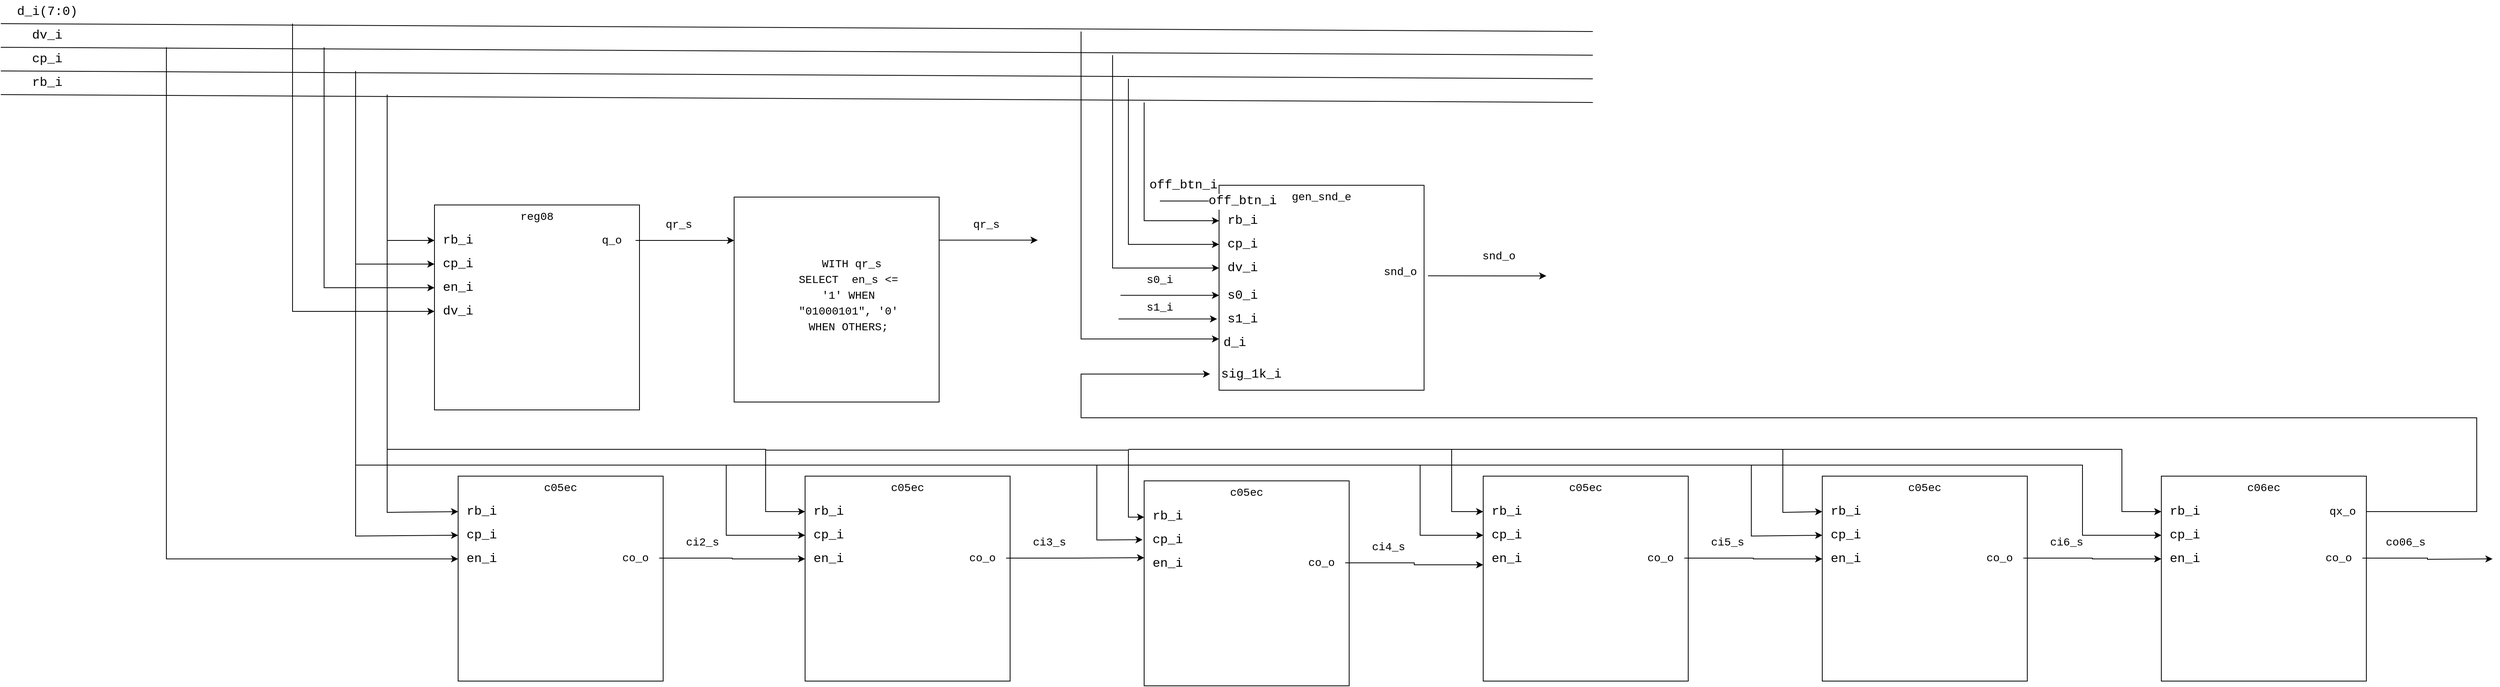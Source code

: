 <mxfile version="16.5.2" type="device"><diagram id="696BZ1ZZKrR65bRWNs2A" name="Page-1"><mxGraphModel dx="1635" dy="1977" grid="1" gridSize="10" guides="1" tooltips="1" connect="1" arrows="1" fold="1" page="1" pageScale="1" pageWidth="850" pageHeight="1100" math="0" shadow="0"><root><mxCell id="0"/><mxCell id="1" parent="0"/><mxCell id="dUuKaREXZgWjrEp8NUuk-2" value="" style="whiteSpace=wrap;html=1;aspect=fixed;" parent="1" vertex="1"><mxGeometry x="980" y="10" width="260" height="260" as="geometry"/></mxCell><mxCell id="dUuKaREXZgWjrEp8NUuk-3" value="&lt;div style=&quot;line-height: 19px&quot;&gt;&lt;div style=&quot;line-height: 19px&quot;&gt;&lt;font face=&quot;consolas, courier new, monospace&quot;&gt;&lt;span style=&quot;font-size: 14px&quot;&gt;reg08&lt;/span&gt;&lt;/font&gt;&lt;br&gt;&lt;/div&gt;&lt;/div&gt;" style="text;html=1;strokeColor=none;fillColor=none;align=center;verticalAlign=middle;whiteSpace=wrap;rounded=0;fontColor=#000000;labelBackgroundColor=#FFFFFF;" parent="1" vertex="1"><mxGeometry x="1095" y="20" width="30" height="10" as="geometry"/></mxCell><mxCell id="dUuKaREXZgWjrEp8NUuk-4" value="&lt;div style=&quot;font-family: &amp;#34;consolas&amp;#34; , &amp;#34;courier new&amp;#34; , monospace ; line-height: 19px&quot;&gt;&lt;font style=&quot;font-size: 16px&quot;&gt;rb_i&lt;/font&gt;&lt;/div&gt;" style="text;html=1;strokeColor=none;fillColor=none;align=center;verticalAlign=middle;whiteSpace=wrap;rounded=0;labelBackgroundColor=#FFFFFF;fontColor=#000000;" parent="1" vertex="1"><mxGeometry x="980" y="40" width="60" height="30" as="geometry"/></mxCell><mxCell id="dUuKaREXZgWjrEp8NUuk-5" value="&lt;div style=&quot;font-family: &amp;#34;consolas&amp;#34; , &amp;#34;courier new&amp;#34; , monospace ; line-height: 19px&quot;&gt;&lt;div style=&quot;font-family: &amp;#34;consolas&amp;#34; , &amp;#34;courier new&amp;#34; , monospace ; line-height: 19px&quot;&gt;&lt;font style=&quot;font-size: 16px&quot;&gt;cp_i&lt;/font&gt;&lt;/div&gt;&lt;/div&gt;" style="text;html=1;strokeColor=none;fillColor=none;align=center;verticalAlign=middle;whiteSpace=wrap;rounded=0;labelBackgroundColor=#FFFFFF;fontColor=#000000;" parent="1" vertex="1"><mxGeometry x="980" y="70" width="60" height="30" as="geometry"/></mxCell><mxCell id="dUuKaREXZgWjrEp8NUuk-25" style="edgeStyle=orthogonalEdgeStyle;rounded=0;orthogonalLoop=1;jettySize=auto;html=1;" parent="1" source="dUuKaREXZgWjrEp8NUuk-6" edge="1"><mxGeometry relative="1" as="geometry"><mxPoint x="1360" y="55" as="targetPoint"/></mxGeometry></mxCell><mxCell id="dUuKaREXZgWjrEp8NUuk-6" value="&lt;div style=&quot;font-family: &amp;#34;consolas&amp;#34; , &amp;#34;courier new&amp;#34; , monospace ; line-height: 19px&quot;&gt;&lt;div style=&quot;font-family: &amp;#34;consolas&amp;#34; , &amp;#34;courier new&amp;#34; , monospace ; font-size: 14px ; line-height: 19px&quot;&gt;&lt;span style=&quot;background-color: rgb(255 , 255 , 255)&quot;&gt;q_o&lt;/span&gt;&lt;/div&gt;&lt;/div&gt;" style="text;html=1;strokeColor=none;fillColor=none;align=center;verticalAlign=middle;whiteSpace=wrap;rounded=0;labelBackgroundColor=#FFFFFF;fontColor=#000000;" parent="1" vertex="1"><mxGeometry x="1175" y="40" width="60" height="30" as="geometry"/></mxCell><mxCell id="dUuKaREXZgWjrEp8NUuk-8" value="&lt;div style=&quot;font-family: &amp;#34;consolas&amp;#34; , &amp;#34;courier new&amp;#34; , monospace ; line-height: 19px&quot;&gt;&lt;div style=&quot;font-family: &amp;#34;consolas&amp;#34; , &amp;#34;courier new&amp;#34; , monospace ; line-height: 19px&quot;&gt;&lt;font style=&quot;font-size: 16px&quot;&gt;en_i&lt;/font&gt;&lt;/div&gt;&lt;/div&gt;" style="text;html=1;strokeColor=none;fillColor=none;align=center;verticalAlign=middle;whiteSpace=wrap;rounded=0;labelBackgroundColor=#FFFFFF;fontColor=#000000;" parent="1" vertex="1"><mxGeometry x="980" y="100" width="60" height="30" as="geometry"/></mxCell><mxCell id="dUuKaREXZgWjrEp8NUuk-9" value="&lt;div style=&quot;font-family: &amp;#34;consolas&amp;#34; , &amp;#34;courier new&amp;#34; , monospace ; line-height: 19px&quot;&gt;&lt;div style=&quot;font-family: &amp;#34;consolas&amp;#34; , &amp;#34;courier new&amp;#34; , monospace ; line-height: 19px&quot;&gt;&lt;font style=&quot;font-size: 16px&quot;&gt;dv_i&lt;/font&gt;&lt;/div&gt;&lt;/div&gt;" style="text;html=1;strokeColor=none;fillColor=none;align=center;verticalAlign=middle;whiteSpace=wrap;rounded=0;labelBackgroundColor=#FFFFFF;fontColor=#000000;" parent="1" vertex="1"><mxGeometry x="980" y="130" width="60" height="30" as="geometry"/></mxCell><mxCell id="dUuKaREXZgWjrEp8NUuk-11" value="" style="endArrow=none;html=1;rounded=0;fontSize=16;fontColor=#000000;" parent="1" edge="1"><mxGeometry width="50" height="50" relative="1" as="geometry"><mxPoint x="430" y="-160" as="sourcePoint"/><mxPoint x="2449" y="-150" as="targetPoint"/></mxGeometry></mxCell><mxCell id="dUuKaREXZgWjrEp8NUuk-12" value="&lt;div style=&quot;font-family: &amp;#34;consolas&amp;#34; , &amp;#34;courier new&amp;#34; , monospace ; line-height: 19px&quot;&gt;&lt;div style=&quot;font-family: &amp;#34;consolas&amp;#34; , &amp;#34;courier new&amp;#34; , monospace ; line-height: 19px&quot;&gt;&lt;font style=&quot;font-size: 16px&quot;&gt;cp_i&lt;/font&gt;&lt;/div&gt;&lt;/div&gt;" style="text;html=1;strokeColor=none;fillColor=none;align=center;verticalAlign=middle;whiteSpace=wrap;rounded=0;labelBackgroundColor=#FFFFFF;fontColor=#000000;" parent="1" vertex="1"><mxGeometry x="459" y="-190" width="60" height="30" as="geometry"/></mxCell><mxCell id="dUuKaREXZgWjrEp8NUuk-13" value="" style="endArrow=none;html=1;rounded=0;fontSize=16;fontColor=#000000;" parent="1" edge="1"><mxGeometry width="50" height="50" relative="1" as="geometry"><mxPoint x="430" y="-130" as="sourcePoint"/><mxPoint x="2449" y="-120" as="targetPoint"/></mxGeometry></mxCell><mxCell id="dUuKaREXZgWjrEp8NUuk-14" value="&lt;div style=&quot;font-family: &amp;#34;consolas&amp;#34; , &amp;#34;courier new&amp;#34; , monospace ; line-height: 19px&quot;&gt;&lt;div style=&quot;font-family: &amp;#34;consolas&amp;#34; , &amp;#34;courier new&amp;#34; , monospace ; line-height: 19px&quot;&gt;&lt;font style=&quot;font-size: 16px&quot;&gt;rb_i&lt;/font&gt;&lt;/div&gt;&lt;/div&gt;" style="text;html=1;strokeColor=none;fillColor=none;align=center;verticalAlign=middle;whiteSpace=wrap;rounded=0;labelBackgroundColor=#FFFFFF;fontColor=#000000;" parent="1" vertex="1"><mxGeometry x="459" y="-160" width="60" height="30" as="geometry"/></mxCell><mxCell id="dUuKaREXZgWjrEp8NUuk-15" value="" style="endArrow=classic;html=1;rounded=0;entryX=0;entryY=0.5;entryDx=0;entryDy=0;" parent="1" target="dUuKaREXZgWjrEp8NUuk-4" edge="1"><mxGeometry width="50" height="50" relative="1" as="geometry"><mxPoint x="920" y="-130" as="sourcePoint"/><mxPoint x="1180" y="-20" as="targetPoint"/><Array as="points"><mxPoint x="920" y="55"/></Array></mxGeometry></mxCell><mxCell id="dUuKaREXZgWjrEp8NUuk-16" value="" style="endArrow=classic;html=1;rounded=0;entryX=0;entryY=0.5;entryDx=0;entryDy=0;" parent="1" target="dUuKaREXZgWjrEp8NUuk-5" edge="1"><mxGeometry width="50" height="50" relative="1" as="geometry"><mxPoint x="880" y="-160" as="sourcePoint"/><mxPoint x="980" y="95.0" as="targetPoint"/><Array as="points"><mxPoint x="880" y="85"/></Array></mxGeometry></mxCell><mxCell id="dUuKaREXZgWjrEp8NUuk-17" value="" style="endArrow=none;html=1;rounded=0;fontSize=16;fontColor=#000000;" parent="1" edge="1"><mxGeometry width="50" height="50" relative="1" as="geometry"><mxPoint x="430" y="-190" as="sourcePoint"/><mxPoint x="2449" y="-180" as="targetPoint"/></mxGeometry></mxCell><mxCell id="dUuKaREXZgWjrEp8NUuk-18" value="&lt;div style=&quot;font-family: &amp;#34;consolas&amp;#34; , &amp;#34;courier new&amp;#34; , monospace ; line-height: 19px&quot;&gt;&lt;div style=&quot;font-family: &amp;#34;consolas&amp;#34; , &amp;#34;courier new&amp;#34; , monospace ; line-height: 19px&quot;&gt;&lt;font style=&quot;font-size: 16px&quot;&gt;dv_i&lt;/font&gt;&lt;/div&gt;&lt;/div&gt;" style="text;html=1;strokeColor=none;fillColor=none;align=center;verticalAlign=middle;whiteSpace=wrap;rounded=0;labelBackgroundColor=#FFFFFF;fontColor=#000000;" parent="1" vertex="1"><mxGeometry x="459" y="-220" width="60" height="30" as="geometry"/></mxCell><mxCell id="dUuKaREXZgWjrEp8NUuk-19" value="" style="endArrow=classic;html=1;rounded=0;entryX=0;entryY=0.5;entryDx=0;entryDy=0;" parent="1" target="dUuKaREXZgWjrEp8NUuk-8" edge="1"><mxGeometry width="50" height="50" relative="1" as="geometry"><mxPoint x="840" y="-190" as="sourcePoint"/><mxPoint x="920" y="-20" as="targetPoint"/><Array as="points"><mxPoint x="840" y="115"/></Array></mxGeometry></mxCell><mxCell id="dUuKaREXZgWjrEp8NUuk-20" value="" style="endArrow=none;html=1;rounded=0;fontSize=16;fontColor=#000000;" parent="1" edge="1"><mxGeometry width="50" height="50" relative="1" as="geometry"><mxPoint x="430" y="-220" as="sourcePoint"/><mxPoint x="2449" y="-210" as="targetPoint"/></mxGeometry></mxCell><mxCell id="dUuKaREXZgWjrEp8NUuk-21" value="&lt;div style=&quot;font-family: &amp;#34;consolas&amp;#34; , &amp;#34;courier new&amp;#34; , monospace ; line-height: 19px&quot;&gt;&lt;div style=&quot;font-family: &amp;#34;consolas&amp;#34; , &amp;#34;courier new&amp;#34; , monospace ; line-height: 19px&quot;&gt;&lt;font style=&quot;font-size: 16px&quot;&gt;d_i(7:0)&lt;/font&gt;&lt;/div&gt;&lt;/div&gt;" style="text;html=1;strokeColor=none;fillColor=none;align=center;verticalAlign=middle;whiteSpace=wrap;rounded=0;labelBackgroundColor=#FFFFFF;fontColor=#000000;" parent="1" vertex="1"><mxGeometry x="459" y="-250" width="60" height="30" as="geometry"/></mxCell><mxCell id="dUuKaREXZgWjrEp8NUuk-22" value="" style="endArrow=classic;html=1;rounded=0;entryX=0;entryY=0.5;entryDx=0;entryDy=0;" parent="1" target="dUuKaREXZgWjrEp8NUuk-9" edge="1"><mxGeometry width="50" height="50" relative="1" as="geometry"><mxPoint x="800" y="-220" as="sourcePoint"/><mxPoint x="850" y="-20" as="targetPoint"/><Array as="points"><mxPoint x="800" y="145"/></Array></mxGeometry></mxCell><mxCell id="dUuKaREXZgWjrEp8NUuk-26" value="&lt;div style=&quot;font-family: &amp;#34;consolas&amp;#34; , &amp;#34;courier new&amp;#34; , monospace ; line-height: 19px&quot;&gt;&lt;div style=&quot;font-family: &amp;#34;consolas&amp;#34; , &amp;#34;courier new&amp;#34; , monospace ; font-size: 14px ; line-height: 19px&quot;&gt;&lt;span style=&quot;background-color: rgb(255 , 255 , 255)&quot;&gt;qr_s&lt;/span&gt;&lt;/div&gt;&lt;/div&gt;" style="text;html=1;strokeColor=none;fillColor=none;align=center;verticalAlign=middle;whiteSpace=wrap;rounded=0;labelBackgroundColor=#FFFFFF;fontColor=#000000;" parent="1" vertex="1"><mxGeometry x="1260" y="20" width="60" height="30" as="geometry"/></mxCell><mxCell id="dUuKaREXZgWjrEp8NUuk-27" value="" style="whiteSpace=wrap;html=1;aspect=fixed;" parent="1" vertex="1"><mxGeometry x="1360" width="260" height="260" as="geometry"/></mxCell><mxCell id="dUuKaREXZgWjrEp8NUuk-28" value="&lt;div style=&quot;line-height: 19px&quot;&gt;&lt;div style=&quot;line-height: 19px&quot;&gt;&lt;font face=&quot;consolas, courier new, monospace&quot;&gt;&lt;span style=&quot;font-size: 14px&quot;&gt;&amp;nbsp;WITH qr_s SELECT&amp;nbsp; en_s &amp;lt;= '1' WHEN &quot;01000101&quot;, '0' WHEN OTHERS;&lt;/span&gt;&lt;/font&gt;&lt;br&gt;&lt;/div&gt;&lt;/div&gt;" style="text;html=1;strokeColor=none;fillColor=none;align=center;verticalAlign=middle;whiteSpace=wrap;rounded=0;labelBackgroundColor=#FFFFFF;fontColor=#000000;" parent="1" vertex="1"><mxGeometry x="1430" y="40" width="150" height="170" as="geometry"/></mxCell><mxCell id="dUuKaREXZgWjrEp8NUuk-29" style="edgeStyle=orthogonalEdgeStyle;rounded=0;orthogonalLoop=1;jettySize=auto;html=1;" parent="1" edge="1"><mxGeometry relative="1" as="geometry"><mxPoint x="1745" y="54.62" as="targetPoint"/><mxPoint x="1620" y="54.62" as="sourcePoint"/></mxGeometry></mxCell><mxCell id="dUuKaREXZgWjrEp8NUuk-30" value="&lt;div style=&quot;font-family: &amp;#34;consolas&amp;#34; , &amp;#34;courier new&amp;#34; , monospace ; line-height: 19px&quot;&gt;&lt;div style=&quot;font-family: &amp;#34;consolas&amp;#34; , &amp;#34;courier new&amp;#34; , monospace ; font-size: 14px ; line-height: 19px&quot;&gt;&lt;span style=&quot;background-color: rgb(255 , 255 , 255)&quot;&gt;qr_s&lt;/span&gt;&lt;/div&gt;&lt;/div&gt;" style="text;html=1;strokeColor=none;fillColor=none;align=center;verticalAlign=middle;whiteSpace=wrap;rounded=0;labelBackgroundColor=#FFFFFF;fontColor=#000000;" parent="1" vertex="1"><mxGeometry x="1650" y="20" width="60" height="30" as="geometry"/></mxCell><mxCell id="dUuKaREXZgWjrEp8NUuk-32" value="" style="endArrow=classic;html=1;rounded=0;" parent="1" edge="1"><mxGeometry width="50" height="50" relative="1" as="geometry"><mxPoint x="640" y="-190" as="sourcePoint"/><mxPoint x="1010" y="459" as="targetPoint"/><Array as="points"><mxPoint x="640" y="459"/></Array></mxGeometry></mxCell><mxCell id="dUuKaREXZgWjrEp8NUuk-39" value="" style="whiteSpace=wrap;html=1;aspect=fixed;" parent="1" vertex="1"><mxGeometry x="1010" y="354" width="260" height="260" as="geometry"/></mxCell><mxCell id="dUuKaREXZgWjrEp8NUuk-40" value="&lt;div style=&quot;line-height: 19px&quot;&gt;&lt;div style=&quot;line-height: 19px&quot;&gt;&lt;font face=&quot;consolas, courier new, monospace&quot;&gt;&lt;span style=&quot;font-size: 14px&quot;&gt;c05ec&lt;/span&gt;&lt;/font&gt;&lt;br&gt;&lt;/div&gt;&lt;/div&gt;" style="text;html=1;strokeColor=none;fillColor=none;align=center;verticalAlign=middle;whiteSpace=wrap;rounded=0;fontColor=#000000;labelBackgroundColor=#FFFFFF;" parent="1" vertex="1"><mxGeometry x="1125" y="364" width="30" height="10" as="geometry"/></mxCell><mxCell id="dUuKaREXZgWjrEp8NUuk-41" value="&lt;div style=&quot;font-family: &amp;#34;consolas&amp;#34; , &amp;#34;courier new&amp;#34; , monospace ; line-height: 19px&quot;&gt;&lt;font style=&quot;font-size: 16px&quot;&gt;rb_i&lt;/font&gt;&lt;/div&gt;" style="text;html=1;strokeColor=none;fillColor=none;align=center;verticalAlign=middle;whiteSpace=wrap;rounded=0;labelBackgroundColor=#FFFFFF;fontColor=#000000;" parent="1" vertex="1"><mxGeometry x="1010" y="384" width="60" height="30" as="geometry"/></mxCell><mxCell id="dUuKaREXZgWjrEp8NUuk-42" value="&lt;div style=&quot;font-family: &amp;#34;consolas&amp;#34; , &amp;#34;courier new&amp;#34; , monospace ; line-height: 19px&quot;&gt;&lt;div style=&quot;font-family: &amp;#34;consolas&amp;#34; , &amp;#34;courier new&amp;#34; , monospace ; line-height: 19px&quot;&gt;&lt;font style=&quot;font-size: 16px&quot;&gt;cp_i&lt;/font&gt;&lt;/div&gt;&lt;/div&gt;" style="text;html=1;strokeColor=none;fillColor=none;align=center;verticalAlign=middle;whiteSpace=wrap;rounded=0;labelBackgroundColor=#FFFFFF;fontColor=#000000;" parent="1" vertex="1"><mxGeometry x="1010" y="414" width="60" height="30" as="geometry"/></mxCell><mxCell id="dUuKaREXZgWjrEp8NUuk-49" style="edgeStyle=orthogonalEdgeStyle;rounded=0;orthogonalLoop=1;jettySize=auto;html=1;entryX=0;entryY=0.5;entryDx=0;entryDy=0;" parent="1" source="dUuKaREXZgWjrEp8NUuk-43" target="dUuKaREXZgWjrEp8NUuk-65" edge="1"><mxGeometry relative="1" as="geometry"><mxPoint x="1430" y="459.0" as="targetPoint"/></mxGeometry></mxCell><mxCell id="dUuKaREXZgWjrEp8NUuk-43" value="&lt;div style=&quot;font-family: &amp;#34;consolas&amp;#34; , &amp;#34;courier new&amp;#34; , monospace ; line-height: 19px&quot;&gt;&lt;div style=&quot;font-family: &amp;#34;consolas&amp;#34; , &amp;#34;courier new&amp;#34; , monospace ; font-size: 14px ; line-height: 19px&quot;&gt;&lt;span style=&quot;background-color: rgb(255 , 255 , 255)&quot;&gt;co_o&lt;/span&gt;&lt;/div&gt;&lt;/div&gt;" style="text;html=1;strokeColor=none;fillColor=none;align=center;verticalAlign=middle;whiteSpace=wrap;rounded=0;labelBackgroundColor=#FFFFFF;fontColor=#000000;" parent="1" vertex="1"><mxGeometry x="1205" y="443" width="60" height="30" as="geometry"/></mxCell><mxCell id="dUuKaREXZgWjrEp8NUuk-44" value="&lt;div style=&quot;font-family: &amp;#34;consolas&amp;#34; , &amp;#34;courier new&amp;#34; , monospace ; line-height: 19px&quot;&gt;&lt;div style=&quot;font-family: &amp;#34;consolas&amp;#34; , &amp;#34;courier new&amp;#34; , monospace ; line-height: 19px&quot;&gt;&lt;font style=&quot;font-size: 16px&quot;&gt;en_i&lt;/font&gt;&lt;/div&gt;&lt;/div&gt;" style="text;html=1;strokeColor=none;fillColor=none;align=center;verticalAlign=middle;whiteSpace=wrap;rounded=0;labelBackgroundColor=#FFFFFF;fontColor=#000000;" parent="1" vertex="1"><mxGeometry x="1010" y="444" width="60" height="30" as="geometry"/></mxCell><mxCell id="dUuKaREXZgWjrEp8NUuk-47" value="" style="endArrow=classic;html=1;rounded=0;entryX=0;entryY=0.5;entryDx=0;entryDy=0;" parent="1" target="dUuKaREXZgWjrEp8NUuk-41" edge="1"><mxGeometry width="50" height="50" relative="1" as="geometry"><mxPoint x="920" y="50" as="sourcePoint"/><mxPoint x="1260" y="280" as="targetPoint"/><Array as="points"><mxPoint x="920" y="400"/></Array></mxGeometry></mxCell><mxCell id="dUuKaREXZgWjrEp8NUuk-48" value="" style="endArrow=classic;html=1;rounded=0;entryX=0;entryY=0.5;entryDx=0;entryDy=0;" parent="1" target="dUuKaREXZgWjrEp8NUuk-42" edge="1"><mxGeometry width="50" height="50" relative="1" as="geometry"><mxPoint x="880" y="80" as="sourcePoint"/><mxPoint x="1260" y="280" as="targetPoint"/><Array as="points"><mxPoint x="880" y="430"/></Array></mxGeometry></mxCell><mxCell id="dUuKaREXZgWjrEp8NUuk-50" value="&lt;div style=&quot;font-family: &amp;#34;consolas&amp;#34; , &amp;#34;courier new&amp;#34; , monospace ; line-height: 19px&quot;&gt;&lt;div style=&quot;font-family: &amp;#34;consolas&amp;#34; , &amp;#34;courier new&amp;#34; , monospace ; font-size: 14px ; line-height: 19px&quot;&gt;&lt;span style=&quot;background-color: rgb(255 , 255 , 255)&quot;&gt;ci2_s&lt;/span&gt;&lt;/div&gt;&lt;/div&gt;" style="text;html=1;strokeColor=none;fillColor=none;align=center;verticalAlign=middle;whiteSpace=wrap;rounded=0;labelBackgroundColor=#FFFFFF;fontColor=#000000;" parent="1" vertex="1"><mxGeometry x="1290" y="423" width="60" height="30" as="geometry"/></mxCell><mxCell id="dUuKaREXZgWjrEp8NUuk-59" value="" style="whiteSpace=wrap;html=1;aspect=fixed;" parent="1" vertex="1"><mxGeometry x="1450" y="354" width="260" height="260" as="geometry"/></mxCell><mxCell id="dUuKaREXZgWjrEp8NUuk-60" value="&lt;div style=&quot;line-height: 19px&quot;&gt;&lt;div style=&quot;line-height: 19px&quot;&gt;&lt;font face=&quot;consolas, courier new, monospace&quot;&gt;&lt;span style=&quot;font-size: 14px&quot;&gt;c05ec&lt;/span&gt;&lt;/font&gt;&lt;br&gt;&lt;/div&gt;&lt;/div&gt;" style="text;html=1;strokeColor=none;fillColor=none;align=center;verticalAlign=middle;whiteSpace=wrap;rounded=0;fontColor=#000000;labelBackgroundColor=#FFFFFF;" parent="1" vertex="1"><mxGeometry x="1565" y="364" width="30" height="10" as="geometry"/></mxCell><mxCell id="dUuKaREXZgWjrEp8NUuk-61" value="&lt;div style=&quot;font-family: &amp;#34;consolas&amp;#34; , &amp;#34;courier new&amp;#34; , monospace ; line-height: 19px&quot;&gt;&lt;font style=&quot;font-size: 16px&quot;&gt;rb_i&lt;/font&gt;&lt;/div&gt;" style="text;html=1;strokeColor=none;fillColor=none;align=center;verticalAlign=middle;whiteSpace=wrap;rounded=0;labelBackgroundColor=#FFFFFF;fontColor=#000000;" parent="1" vertex="1"><mxGeometry x="1450" y="384" width="60" height="30" as="geometry"/></mxCell><mxCell id="dUuKaREXZgWjrEp8NUuk-62" value="&lt;div style=&quot;font-family: &amp;#34;consolas&amp;#34; , &amp;#34;courier new&amp;#34; , monospace ; line-height: 19px&quot;&gt;&lt;div style=&quot;font-family: &amp;#34;consolas&amp;#34; , &amp;#34;courier new&amp;#34; , monospace ; line-height: 19px&quot;&gt;&lt;font style=&quot;font-size: 16px&quot;&gt;cp_i&lt;/font&gt;&lt;/div&gt;&lt;/div&gt;" style="text;html=1;strokeColor=none;fillColor=none;align=center;verticalAlign=middle;whiteSpace=wrap;rounded=0;labelBackgroundColor=#FFFFFF;fontColor=#000000;" parent="1" vertex="1"><mxGeometry x="1450" y="414" width="60" height="30" as="geometry"/></mxCell><mxCell id="dUuKaREXZgWjrEp8NUuk-63" style="edgeStyle=orthogonalEdgeStyle;rounded=0;orthogonalLoop=1;jettySize=auto;html=1;entryX=0;entryY=0.25;entryDx=0;entryDy=0;" parent="1" source="dUuKaREXZgWjrEp8NUuk-64" target="dUuKaREXZgWjrEp8NUuk-73" edge="1"><mxGeometry relative="1" as="geometry"><mxPoint x="1870" y="459.0" as="targetPoint"/></mxGeometry></mxCell><mxCell id="dUuKaREXZgWjrEp8NUuk-64" value="&lt;div style=&quot;font-family: &amp;#34;consolas&amp;#34; , &amp;#34;courier new&amp;#34; , monospace ; line-height: 19px&quot;&gt;&lt;div style=&quot;font-family: &amp;#34;consolas&amp;#34; , &amp;#34;courier new&amp;#34; , monospace ; font-size: 14px ; line-height: 19px&quot;&gt;&lt;span style=&quot;background-color: rgb(255 , 255 , 255)&quot;&gt;co_o&lt;/span&gt;&lt;/div&gt;&lt;/div&gt;" style="text;html=1;strokeColor=none;fillColor=none;align=center;verticalAlign=middle;whiteSpace=wrap;rounded=0;labelBackgroundColor=#FFFFFF;fontColor=#000000;" parent="1" vertex="1"><mxGeometry x="1645" y="443" width="60" height="30" as="geometry"/></mxCell><mxCell id="dUuKaREXZgWjrEp8NUuk-65" value="&lt;div style=&quot;font-family: &amp;#34;consolas&amp;#34; , &amp;#34;courier new&amp;#34; , monospace ; line-height: 19px&quot;&gt;&lt;div style=&quot;font-family: &amp;#34;consolas&amp;#34; , &amp;#34;courier new&amp;#34; , monospace ; line-height: 19px&quot;&gt;&lt;font style=&quot;font-size: 16px&quot;&gt;en_i&lt;/font&gt;&lt;/div&gt;&lt;/div&gt;" style="text;html=1;strokeColor=none;fillColor=none;align=center;verticalAlign=middle;whiteSpace=wrap;rounded=0;labelBackgroundColor=#FFFFFF;fontColor=#000000;" parent="1" vertex="1"><mxGeometry x="1450" y="444" width="60" height="30" as="geometry"/></mxCell><mxCell id="dUuKaREXZgWjrEp8NUuk-66" value="&lt;div style=&quot;font-family: &amp;#34;consolas&amp;#34; , &amp;#34;courier new&amp;#34; , monospace ; line-height: 19px&quot;&gt;&lt;div style=&quot;font-family: &amp;#34;consolas&amp;#34; , &amp;#34;courier new&amp;#34; , monospace ; font-size: 14px ; line-height: 19px&quot;&gt;&lt;span style=&quot;background-color: rgb(255 , 255 , 255)&quot;&gt;ci3_s&lt;/span&gt;&lt;/div&gt;&lt;/div&gt;" style="text;html=1;strokeColor=none;fillColor=none;align=center;verticalAlign=middle;whiteSpace=wrap;rounded=0;labelBackgroundColor=#FFFFFF;fontColor=#000000;" parent="1" vertex="1"><mxGeometry x="1730" y="423" width="60" height="30" as="geometry"/></mxCell><mxCell id="dUuKaREXZgWjrEp8NUuk-67" value="" style="whiteSpace=wrap;html=1;aspect=fixed;" parent="1" vertex="1"><mxGeometry x="1880" y="360" width="260" height="260" as="geometry"/></mxCell><mxCell id="dUuKaREXZgWjrEp8NUuk-68" value="&lt;div style=&quot;line-height: 19px&quot;&gt;&lt;div style=&quot;line-height: 19px&quot;&gt;&lt;font face=&quot;consolas, courier new, monospace&quot;&gt;&lt;span style=&quot;font-size: 14px&quot;&gt;c05ec&lt;/span&gt;&lt;/font&gt;&lt;br&gt;&lt;/div&gt;&lt;/div&gt;" style="text;html=1;strokeColor=none;fillColor=none;align=center;verticalAlign=middle;whiteSpace=wrap;rounded=0;fontColor=#000000;labelBackgroundColor=#FFFFFF;" parent="1" vertex="1"><mxGeometry x="1995" y="370" width="30" height="10" as="geometry"/></mxCell><mxCell id="dUuKaREXZgWjrEp8NUuk-69" value="&lt;div style=&quot;font-family: &amp;#34;consolas&amp;#34; , &amp;#34;courier new&amp;#34; , monospace ; line-height: 19px&quot;&gt;&lt;font style=&quot;font-size: 16px&quot;&gt;rb_i&lt;/font&gt;&lt;/div&gt;" style="text;html=1;strokeColor=none;fillColor=none;align=center;verticalAlign=middle;whiteSpace=wrap;rounded=0;labelBackgroundColor=#FFFFFF;fontColor=#000000;" parent="1" vertex="1"><mxGeometry x="1880" y="390" width="60" height="30" as="geometry"/></mxCell><mxCell id="dUuKaREXZgWjrEp8NUuk-70" value="&lt;div style=&quot;font-family: &amp;#34;consolas&amp;#34; , &amp;#34;courier new&amp;#34; , monospace ; line-height: 19px&quot;&gt;&lt;div style=&quot;font-family: &amp;#34;consolas&amp;#34; , &amp;#34;courier new&amp;#34; , monospace ; line-height: 19px&quot;&gt;&lt;font style=&quot;font-size: 16px&quot;&gt;cp_i&lt;/font&gt;&lt;/div&gt;&lt;/div&gt;" style="text;html=1;strokeColor=none;fillColor=none;align=center;verticalAlign=middle;whiteSpace=wrap;rounded=0;labelBackgroundColor=#FFFFFF;fontColor=#000000;" parent="1" vertex="1"><mxGeometry x="1880" y="420" width="60" height="30" as="geometry"/></mxCell><mxCell id="dUuKaREXZgWjrEp8NUuk-71" style="edgeStyle=orthogonalEdgeStyle;rounded=0;orthogonalLoop=1;jettySize=auto;html=1;entryX=0;entryY=0.75;entryDx=0;entryDy=0;" parent="1" source="dUuKaREXZgWjrEp8NUuk-72" target="dUuKaREXZgWjrEp8NUuk-81" edge="1"><mxGeometry relative="1" as="geometry"><mxPoint x="2300" y="465.0" as="targetPoint"/></mxGeometry></mxCell><mxCell id="dUuKaREXZgWjrEp8NUuk-72" value="&lt;div style=&quot;font-family: &amp;#34;consolas&amp;#34; , &amp;#34;courier new&amp;#34; , monospace ; line-height: 19px&quot;&gt;&lt;div style=&quot;font-family: &amp;#34;consolas&amp;#34; , &amp;#34;courier new&amp;#34; , monospace ; font-size: 14px ; line-height: 19px&quot;&gt;&lt;span style=&quot;background-color: rgb(255 , 255 , 255)&quot;&gt;co_o&lt;/span&gt;&lt;/div&gt;&lt;/div&gt;" style="text;html=1;strokeColor=none;fillColor=none;align=center;verticalAlign=middle;whiteSpace=wrap;rounded=0;labelBackgroundColor=#FFFFFF;fontColor=#000000;" parent="1" vertex="1"><mxGeometry x="2075" y="449" width="60" height="30" as="geometry"/></mxCell><mxCell id="dUuKaREXZgWjrEp8NUuk-73" value="&lt;div style=&quot;font-family: &amp;#34;consolas&amp;#34; , &amp;#34;courier new&amp;#34; , monospace ; line-height: 19px&quot;&gt;&lt;div style=&quot;font-family: &amp;#34;consolas&amp;#34; , &amp;#34;courier new&amp;#34; , monospace ; line-height: 19px&quot;&gt;&lt;font style=&quot;font-size: 16px&quot;&gt;en_i&lt;/font&gt;&lt;/div&gt;&lt;/div&gt;" style="text;html=1;strokeColor=none;fillColor=none;align=center;verticalAlign=middle;whiteSpace=wrap;rounded=0;labelBackgroundColor=#FFFFFF;fontColor=#000000;" parent="1" vertex="1"><mxGeometry x="1880" y="450" width="60" height="30" as="geometry"/></mxCell><mxCell id="dUuKaREXZgWjrEp8NUuk-74" value="&lt;div style=&quot;font-family: &amp;#34;consolas&amp;#34; , &amp;#34;courier new&amp;#34; , monospace ; line-height: 19px&quot;&gt;&lt;div style=&quot;font-family: &amp;#34;consolas&amp;#34; , &amp;#34;courier new&amp;#34; , monospace ; font-size: 14px ; line-height: 19px&quot;&gt;&lt;span style=&quot;background-color: rgb(255 , 255 , 255)&quot;&gt;ci4_s&lt;/span&gt;&lt;/div&gt;&lt;/div&gt;" style="text;html=1;strokeColor=none;fillColor=none;align=center;verticalAlign=middle;whiteSpace=wrap;rounded=0;labelBackgroundColor=#FFFFFF;fontColor=#000000;" parent="1" vertex="1"><mxGeometry x="2160" y="429" width="60" height="30" as="geometry"/></mxCell><mxCell id="dUuKaREXZgWjrEp8NUuk-75" value="" style="whiteSpace=wrap;html=1;aspect=fixed;" parent="1" vertex="1"><mxGeometry x="2310" y="354" width="260" height="260" as="geometry"/></mxCell><mxCell id="dUuKaREXZgWjrEp8NUuk-76" value="&lt;div style=&quot;line-height: 19px&quot;&gt;&lt;div style=&quot;line-height: 19px&quot;&gt;&lt;font face=&quot;consolas, courier new, monospace&quot;&gt;&lt;span style=&quot;font-size: 14px&quot;&gt;c05ec&lt;/span&gt;&lt;/font&gt;&lt;br&gt;&lt;/div&gt;&lt;/div&gt;" style="text;html=1;strokeColor=none;fillColor=none;align=center;verticalAlign=middle;whiteSpace=wrap;rounded=0;fontColor=#000000;labelBackgroundColor=#FFFFFF;" parent="1" vertex="1"><mxGeometry x="2425" y="364" width="30" height="10" as="geometry"/></mxCell><mxCell id="dUuKaREXZgWjrEp8NUuk-77" value="&lt;div style=&quot;font-family: &amp;#34;consolas&amp;#34; , &amp;#34;courier new&amp;#34; , monospace ; line-height: 19px&quot;&gt;&lt;font style=&quot;font-size: 16px&quot;&gt;rb_i&lt;/font&gt;&lt;/div&gt;" style="text;html=1;strokeColor=none;fillColor=none;align=center;verticalAlign=middle;whiteSpace=wrap;rounded=0;labelBackgroundColor=#FFFFFF;fontColor=#000000;" parent="1" vertex="1"><mxGeometry x="2310" y="384" width="60" height="30" as="geometry"/></mxCell><mxCell id="dUuKaREXZgWjrEp8NUuk-78" value="&lt;div style=&quot;font-family: &amp;#34;consolas&amp;#34; , &amp;#34;courier new&amp;#34; , monospace ; line-height: 19px&quot;&gt;&lt;div style=&quot;font-family: &amp;#34;consolas&amp;#34; , &amp;#34;courier new&amp;#34; , monospace ; line-height: 19px&quot;&gt;&lt;font style=&quot;font-size: 16px&quot;&gt;cp_i&lt;/font&gt;&lt;/div&gt;&lt;/div&gt;" style="text;html=1;strokeColor=none;fillColor=none;align=center;verticalAlign=middle;whiteSpace=wrap;rounded=0;labelBackgroundColor=#FFFFFF;fontColor=#000000;" parent="1" vertex="1"><mxGeometry x="2310" y="414" width="60" height="30" as="geometry"/></mxCell><mxCell id="dUuKaREXZgWjrEp8NUuk-79" style="edgeStyle=orthogonalEdgeStyle;rounded=0;orthogonalLoop=1;jettySize=auto;html=1;entryX=0;entryY=0.5;entryDx=0;entryDy=0;" parent="1" source="dUuKaREXZgWjrEp8NUuk-80" target="dUuKaREXZgWjrEp8NUuk-89" edge="1"><mxGeometry relative="1" as="geometry"><mxPoint x="2730" y="459.0" as="targetPoint"/></mxGeometry></mxCell><mxCell id="dUuKaREXZgWjrEp8NUuk-80" value="&lt;div style=&quot;font-family: &amp;#34;consolas&amp;#34; , &amp;#34;courier new&amp;#34; , monospace ; line-height: 19px&quot;&gt;&lt;div style=&quot;font-family: &amp;#34;consolas&amp;#34; , &amp;#34;courier new&amp;#34; , monospace ; font-size: 14px ; line-height: 19px&quot;&gt;&lt;span style=&quot;background-color: rgb(255 , 255 , 255)&quot;&gt;co_o&lt;/span&gt;&lt;/div&gt;&lt;/div&gt;" style="text;html=1;strokeColor=none;fillColor=none;align=center;verticalAlign=middle;whiteSpace=wrap;rounded=0;labelBackgroundColor=#FFFFFF;fontColor=#000000;" parent="1" vertex="1"><mxGeometry x="2505" y="443" width="60" height="30" as="geometry"/></mxCell><mxCell id="dUuKaREXZgWjrEp8NUuk-81" value="&lt;div style=&quot;font-family: &amp;#34;consolas&amp;#34; , &amp;#34;courier new&amp;#34; , monospace ; line-height: 19px&quot;&gt;&lt;div style=&quot;font-family: &amp;#34;consolas&amp;#34; , &amp;#34;courier new&amp;#34; , monospace ; line-height: 19px&quot;&gt;&lt;font style=&quot;font-size: 16px&quot;&gt;en_i&lt;/font&gt;&lt;/div&gt;&lt;/div&gt;" style="text;html=1;strokeColor=none;fillColor=none;align=center;verticalAlign=middle;whiteSpace=wrap;rounded=0;labelBackgroundColor=#FFFFFF;fontColor=#000000;" parent="1" vertex="1"><mxGeometry x="2310" y="444" width="60" height="30" as="geometry"/></mxCell><mxCell id="dUuKaREXZgWjrEp8NUuk-82" value="&lt;div style=&quot;font-family: &amp;#34;consolas&amp;#34; , &amp;#34;courier new&amp;#34; , monospace ; line-height: 19px&quot;&gt;&lt;div style=&quot;font-family: &amp;#34;consolas&amp;#34; , &amp;#34;courier new&amp;#34; , monospace ; font-size: 14px ; line-height: 19px&quot;&gt;&lt;span style=&quot;background-color: rgb(255 , 255 , 255)&quot;&gt;ci5_s&lt;/span&gt;&lt;/div&gt;&lt;/div&gt;" style="text;html=1;strokeColor=none;fillColor=none;align=center;verticalAlign=middle;whiteSpace=wrap;rounded=0;labelBackgroundColor=#FFFFFF;fontColor=#000000;" parent="1" vertex="1"><mxGeometry x="2590" y="423" width="60" height="30" as="geometry"/></mxCell><mxCell id="dUuKaREXZgWjrEp8NUuk-83" value="" style="whiteSpace=wrap;html=1;aspect=fixed;" parent="1" vertex="1"><mxGeometry x="2740" y="354" width="260" height="260" as="geometry"/></mxCell><mxCell id="dUuKaREXZgWjrEp8NUuk-84" value="&lt;div style=&quot;line-height: 19px&quot;&gt;&lt;div style=&quot;line-height: 19px&quot;&gt;&lt;font face=&quot;consolas, courier new, monospace&quot;&gt;&lt;span style=&quot;font-size: 14px&quot;&gt;c05ec&lt;/span&gt;&lt;/font&gt;&lt;br&gt;&lt;/div&gt;&lt;/div&gt;" style="text;html=1;strokeColor=none;fillColor=none;align=center;verticalAlign=middle;whiteSpace=wrap;rounded=0;fontColor=#000000;labelBackgroundColor=#FFFFFF;" parent="1" vertex="1"><mxGeometry x="2855" y="364" width="30" height="10" as="geometry"/></mxCell><mxCell id="dUuKaREXZgWjrEp8NUuk-85" value="&lt;div style=&quot;font-family: &amp;#34;consolas&amp;#34; , &amp;#34;courier new&amp;#34; , monospace ; line-height: 19px&quot;&gt;&lt;font style=&quot;font-size: 16px&quot;&gt;rb_i&lt;/font&gt;&lt;/div&gt;" style="text;html=1;strokeColor=none;fillColor=none;align=center;verticalAlign=middle;whiteSpace=wrap;rounded=0;labelBackgroundColor=#FFFFFF;fontColor=#000000;" parent="1" vertex="1"><mxGeometry x="2740" y="384" width="60" height="30" as="geometry"/></mxCell><mxCell id="dUuKaREXZgWjrEp8NUuk-86" value="&lt;div style=&quot;font-family: &amp;#34;consolas&amp;#34; , &amp;#34;courier new&amp;#34; , monospace ; line-height: 19px&quot;&gt;&lt;div style=&quot;font-family: &amp;#34;consolas&amp;#34; , &amp;#34;courier new&amp;#34; , monospace ; line-height: 19px&quot;&gt;&lt;font style=&quot;font-size: 16px&quot;&gt;cp_i&lt;/font&gt;&lt;/div&gt;&lt;/div&gt;" style="text;html=1;strokeColor=none;fillColor=none;align=center;verticalAlign=middle;whiteSpace=wrap;rounded=0;labelBackgroundColor=#FFFFFF;fontColor=#000000;" parent="1" vertex="1"><mxGeometry x="2740" y="414" width="60" height="30" as="geometry"/></mxCell><mxCell id="dUuKaREXZgWjrEp8NUuk-87" style="edgeStyle=orthogonalEdgeStyle;rounded=0;orthogonalLoop=1;jettySize=auto;html=1;entryX=0;entryY=0.5;entryDx=0;entryDy=0;" parent="1" source="dUuKaREXZgWjrEp8NUuk-88" target="dUuKaREXZgWjrEp8NUuk-97" edge="1"><mxGeometry relative="1" as="geometry"><mxPoint x="3160" y="459.0" as="targetPoint"/></mxGeometry></mxCell><mxCell id="dUuKaREXZgWjrEp8NUuk-88" value="&lt;div style=&quot;font-family: &amp;#34;consolas&amp;#34; , &amp;#34;courier new&amp;#34; , monospace ; line-height: 19px&quot;&gt;&lt;div style=&quot;font-family: &amp;#34;consolas&amp;#34; , &amp;#34;courier new&amp;#34; , monospace ; font-size: 14px ; line-height: 19px&quot;&gt;&lt;span style=&quot;background-color: rgb(255 , 255 , 255)&quot;&gt;co_o&lt;/span&gt;&lt;/div&gt;&lt;/div&gt;" style="text;html=1;strokeColor=none;fillColor=none;align=center;verticalAlign=middle;whiteSpace=wrap;rounded=0;labelBackgroundColor=#FFFFFF;fontColor=#000000;" parent="1" vertex="1"><mxGeometry x="2935" y="443" width="60" height="30" as="geometry"/></mxCell><mxCell id="dUuKaREXZgWjrEp8NUuk-89" value="&lt;div style=&quot;font-family: &amp;#34;consolas&amp;#34; , &amp;#34;courier new&amp;#34; , monospace ; line-height: 19px&quot;&gt;&lt;div style=&quot;font-family: &amp;#34;consolas&amp;#34; , &amp;#34;courier new&amp;#34; , monospace ; line-height: 19px&quot;&gt;&lt;font style=&quot;font-size: 16px&quot;&gt;en_i&lt;/font&gt;&lt;/div&gt;&lt;/div&gt;" style="text;html=1;strokeColor=none;fillColor=none;align=center;verticalAlign=middle;whiteSpace=wrap;rounded=0;labelBackgroundColor=#FFFFFF;fontColor=#000000;" parent="1" vertex="1"><mxGeometry x="2740" y="444" width="60" height="30" as="geometry"/></mxCell><mxCell id="dUuKaREXZgWjrEp8NUuk-90" value="&lt;div style=&quot;font-family: &amp;#34;consolas&amp;#34; , &amp;#34;courier new&amp;#34; , monospace ; line-height: 19px&quot;&gt;&lt;div style=&quot;font-family: &amp;#34;consolas&amp;#34; , &amp;#34;courier new&amp;#34; , monospace ; font-size: 14px ; line-height: 19px&quot;&gt;&lt;span style=&quot;background-color: rgb(255 , 255 , 255)&quot;&gt;ci6_s&lt;/span&gt;&lt;/div&gt;&lt;/div&gt;" style="text;html=1;strokeColor=none;fillColor=none;align=center;verticalAlign=middle;whiteSpace=wrap;rounded=0;labelBackgroundColor=#FFFFFF;fontColor=#000000;" parent="1" vertex="1"><mxGeometry x="3020" y="423" width="60" height="30" as="geometry"/></mxCell><mxCell id="dUuKaREXZgWjrEp8NUuk-91" value="" style="whiteSpace=wrap;html=1;aspect=fixed;" parent="1" vertex="1"><mxGeometry x="3170" y="354" width="260" height="260" as="geometry"/></mxCell><mxCell id="dUuKaREXZgWjrEp8NUuk-92" value="&lt;div style=&quot;line-height: 19px&quot;&gt;&lt;div style=&quot;line-height: 19px&quot;&gt;&lt;font face=&quot;consolas, courier new, monospace&quot;&gt;&lt;span style=&quot;font-size: 14px&quot;&gt;c06ec&lt;/span&gt;&lt;/font&gt;&lt;br&gt;&lt;/div&gt;&lt;/div&gt;" style="text;html=1;strokeColor=none;fillColor=none;align=center;verticalAlign=middle;whiteSpace=wrap;rounded=0;fontColor=#000000;labelBackgroundColor=#FFFFFF;" parent="1" vertex="1"><mxGeometry x="3285" y="364" width="30" height="10" as="geometry"/></mxCell><mxCell id="dUuKaREXZgWjrEp8NUuk-93" value="&lt;div style=&quot;font-family: &amp;#34;consolas&amp;#34; , &amp;#34;courier new&amp;#34; , monospace ; line-height: 19px&quot;&gt;&lt;font style=&quot;font-size: 16px&quot;&gt;rb_i&lt;/font&gt;&lt;/div&gt;" style="text;html=1;strokeColor=none;fillColor=none;align=center;verticalAlign=middle;whiteSpace=wrap;rounded=0;labelBackgroundColor=#FFFFFF;fontColor=#000000;" parent="1" vertex="1"><mxGeometry x="3170" y="384" width="60" height="30" as="geometry"/></mxCell><mxCell id="dUuKaREXZgWjrEp8NUuk-94" value="&lt;div style=&quot;font-family: &amp;#34;consolas&amp;#34; , &amp;#34;courier new&amp;#34; , monospace ; line-height: 19px&quot;&gt;&lt;div style=&quot;font-family: &amp;#34;consolas&amp;#34; , &amp;#34;courier new&amp;#34; , monospace ; line-height: 19px&quot;&gt;&lt;font style=&quot;font-size: 16px&quot;&gt;cp_i&lt;/font&gt;&lt;/div&gt;&lt;/div&gt;" style="text;html=1;strokeColor=none;fillColor=none;align=center;verticalAlign=middle;whiteSpace=wrap;rounded=0;labelBackgroundColor=#FFFFFF;fontColor=#000000;" parent="1" vertex="1"><mxGeometry x="3170" y="414" width="60" height="30" as="geometry"/></mxCell><mxCell id="dUuKaREXZgWjrEp8NUuk-95" style="edgeStyle=orthogonalEdgeStyle;rounded=0;orthogonalLoop=1;jettySize=auto;html=1;entryX=0;entryY=0.5;entryDx=0;entryDy=0;" parent="1" source="dUuKaREXZgWjrEp8NUuk-96" edge="1"><mxGeometry relative="1" as="geometry"><mxPoint x="3590" y="459.0" as="targetPoint"/></mxGeometry></mxCell><mxCell id="dUuKaREXZgWjrEp8NUuk-96" value="&lt;div style=&quot;font-family: &amp;#34;consolas&amp;#34; , &amp;#34;courier new&amp;#34; , monospace ; line-height: 19px&quot;&gt;&lt;div style=&quot;font-family: &amp;#34;consolas&amp;#34; , &amp;#34;courier new&amp;#34; , monospace ; font-size: 14px ; line-height: 19px&quot;&gt;&lt;span style=&quot;background-color: rgb(255 , 255 , 255)&quot;&gt;co_o&lt;/span&gt;&lt;/div&gt;&lt;/div&gt;" style="text;html=1;strokeColor=none;fillColor=none;align=center;verticalAlign=middle;whiteSpace=wrap;rounded=0;labelBackgroundColor=#FFFFFF;fontColor=#000000;" parent="1" vertex="1"><mxGeometry x="3365" y="443" width="60" height="30" as="geometry"/></mxCell><mxCell id="dUuKaREXZgWjrEp8NUuk-97" value="&lt;div style=&quot;font-family: &amp;#34;consolas&amp;#34; , &amp;#34;courier new&amp;#34; , monospace ; line-height: 19px&quot;&gt;&lt;div style=&quot;font-family: &amp;#34;consolas&amp;#34; , &amp;#34;courier new&amp;#34; , monospace ; line-height: 19px&quot;&gt;&lt;font style=&quot;font-size: 16px&quot;&gt;en_i&lt;/font&gt;&lt;/div&gt;&lt;/div&gt;" style="text;html=1;strokeColor=none;fillColor=none;align=center;verticalAlign=middle;whiteSpace=wrap;rounded=0;labelBackgroundColor=#FFFFFF;fontColor=#000000;" parent="1" vertex="1"><mxGeometry x="3170" y="444" width="60" height="30" as="geometry"/></mxCell><mxCell id="dUuKaREXZgWjrEp8NUuk-98" value="&lt;div style=&quot;font-family: &amp;#34;consolas&amp;#34; , &amp;#34;courier new&amp;#34; , monospace ; line-height: 19px&quot;&gt;&lt;div style=&quot;font-family: &amp;#34;consolas&amp;#34; , &amp;#34;courier new&amp;#34; , monospace ; font-size: 14px ; line-height: 19px&quot;&gt;&lt;span style=&quot;background-color: rgb(255 , 255 , 255)&quot;&gt;co06_s&lt;/span&gt;&lt;/div&gt;&lt;/div&gt;" style="text;html=1;strokeColor=none;fillColor=none;align=center;verticalAlign=middle;whiteSpace=wrap;rounded=0;labelBackgroundColor=#FFFFFF;fontColor=#000000;" parent="1" vertex="1"><mxGeometry x="3450" y="423" width="60" height="30" as="geometry"/></mxCell><mxCell id="dUuKaREXZgWjrEp8NUuk-99" value="" style="endArrow=classic;html=1;rounded=0;entryX=0;entryY=0.5;entryDx=0;entryDy=0;" parent="1" target="dUuKaREXZgWjrEp8NUuk-61" edge="1"><mxGeometry width="50" height="50" relative="1" as="geometry"><mxPoint x="920" y="320" as="sourcePoint"/><mxPoint x="1660" y="440" as="targetPoint"/><Array as="points"><mxPoint x="1400" y="320"/><mxPoint x="1400" y="399"/></Array></mxGeometry></mxCell><mxCell id="dUuKaREXZgWjrEp8NUuk-100" value="" style="endArrow=classic;html=1;rounded=0;entryX=0;entryY=0.5;entryDx=0;entryDy=0;" parent="1" target="dUuKaREXZgWjrEp8NUuk-62" edge="1"><mxGeometry width="50" height="50" relative="1" as="geometry"><mxPoint x="880" y="340" as="sourcePoint"/><mxPoint x="1660" y="440" as="targetPoint"/><Array as="points"><mxPoint x="1350" y="340"/><mxPoint x="1350" y="429"/></Array></mxGeometry></mxCell><mxCell id="dUuKaREXZgWjrEp8NUuk-101" value="" style="endArrow=classic;html=1;rounded=0;entryX=0;entryY=0.5;entryDx=0;entryDy=0;" parent="1" edge="1"><mxGeometry width="50" height="50" relative="1" as="geometry"><mxPoint x="1400" y="321" as="sourcePoint"/><mxPoint x="1880" y="406" as="targetPoint"/><Array as="points"><mxPoint x="1860" y="321"/><mxPoint x="1860" y="406"/></Array></mxGeometry></mxCell><mxCell id="dUuKaREXZgWjrEp8NUuk-102" value="" style="endArrow=classic;html=1;rounded=0;entryX=-0.033;entryY=0.488;entryDx=0;entryDy=0;entryPerimeter=0;" parent="1" target="dUuKaREXZgWjrEp8NUuk-70" edge="1"><mxGeometry width="50" height="50" relative="1" as="geometry"><mxPoint x="1350" y="340" as="sourcePoint"/><mxPoint x="1870" y="400" as="targetPoint"/><Array as="points"><mxPoint x="1820" y="340"/><mxPoint x="1820" y="435"/></Array></mxGeometry></mxCell><mxCell id="dUuKaREXZgWjrEp8NUuk-104" value="" style="endArrow=classic;html=1;rounded=0;entryX=0;entryY=0.5;entryDx=0;entryDy=0;" parent="1" target="dUuKaREXZgWjrEp8NUuk-77" edge="1"><mxGeometry width="50" height="50" relative="1" as="geometry"><mxPoint x="1860" y="320" as="sourcePoint"/><mxPoint x="2410" y="300" as="targetPoint"/><Array as="points"><mxPoint x="2270" y="320"/><mxPoint x="2270" y="399"/></Array></mxGeometry></mxCell><mxCell id="dUuKaREXZgWjrEp8NUuk-113" value="" style="endArrow=classic;html=1;rounded=0;entryX=0;entryY=0.5;entryDx=0;entryDy=0;" parent="1" target="dUuKaREXZgWjrEp8NUuk-78" edge="1"><mxGeometry width="50" height="50" relative="1" as="geometry"><mxPoint x="1820" y="340" as="sourcePoint"/><mxPoint x="2350" y="410" as="targetPoint"/><Array as="points"><mxPoint x="2230" y="340"/><mxPoint x="2230" y="429"/></Array></mxGeometry></mxCell><mxCell id="dUuKaREXZgWjrEp8NUuk-114" value="" style="endArrow=classic;html=1;rounded=0;entryX=0;entryY=0.5;entryDx=0;entryDy=0;" parent="1" target="dUuKaREXZgWjrEp8NUuk-85" edge="1"><mxGeometry width="50" height="50" relative="1" as="geometry"><mxPoint x="2270" y="320" as="sourcePoint"/><mxPoint x="2720" y="430" as="targetPoint"/><Array as="points"><mxPoint x="2690" y="320"/><mxPoint x="2690" y="400"/></Array></mxGeometry></mxCell><mxCell id="dUuKaREXZgWjrEp8NUuk-115" value="" style="endArrow=classic;html=1;rounded=0;entryX=0;entryY=0.5;entryDx=0;entryDy=0;" parent="1" target="dUuKaREXZgWjrEp8NUuk-86" edge="1"><mxGeometry width="50" height="50" relative="1" as="geometry"><mxPoint x="2230" y="340" as="sourcePoint"/><mxPoint x="2720" y="430" as="targetPoint"/><Array as="points"><mxPoint x="2650" y="340"/><mxPoint x="2650" y="430"/></Array></mxGeometry></mxCell><mxCell id="dUuKaREXZgWjrEp8NUuk-116" value="" style="endArrow=classic;html=1;rounded=0;entryX=0;entryY=0.5;entryDx=0;entryDy=0;" parent="1" target="dUuKaREXZgWjrEp8NUuk-93" edge="1"><mxGeometry width="50" height="50" relative="1" as="geometry"><mxPoint x="2690" y="320" as="sourcePoint"/><mxPoint x="2850" y="440" as="targetPoint"/><Array as="points"><mxPoint x="3120" y="320"/><mxPoint x="3120" y="399"/></Array></mxGeometry></mxCell><mxCell id="dUuKaREXZgWjrEp8NUuk-117" value="" style="endArrow=classic;html=1;rounded=0;entryX=0;entryY=0.5;entryDx=0;entryDy=0;" parent="1" target="dUuKaREXZgWjrEp8NUuk-94" edge="1"><mxGeometry width="50" height="50" relative="1" as="geometry"><mxPoint x="2650" y="340" as="sourcePoint"/><mxPoint x="2850" y="440" as="targetPoint"/><Array as="points"><mxPoint x="3070" y="340"/><mxPoint x="3070" y="429"/></Array></mxGeometry></mxCell><mxCell id="dUuKaREXZgWjrEp8NUuk-120" style="edgeStyle=orthogonalEdgeStyle;rounded=0;orthogonalLoop=1;jettySize=auto;html=1;entryX=-0.372;entryY=0.482;entryDx=0;entryDy=0;entryPerimeter=0;" parent="1" source="dUuKaREXZgWjrEp8NUuk-119" target="4uTgY825Kgewy3fzMDvP-19" edge="1"><mxGeometry relative="1" as="geometry"><mxPoint x="3590" y="399" as="targetPoint"/><Array as="points"><mxPoint x="3570" y="399"/><mxPoint x="3570" y="280"/><mxPoint x="1800" y="280"/><mxPoint x="1800" y="225"/></Array></mxGeometry></mxCell><mxCell id="dUuKaREXZgWjrEp8NUuk-119" value="&lt;div style=&quot;font-family: &amp;#34;consolas&amp;#34; , &amp;#34;courier new&amp;#34; , monospace ; line-height: 19px&quot;&gt;&lt;div style=&quot;font-family: &amp;#34;consolas&amp;#34; , &amp;#34;courier new&amp;#34; , monospace ; font-size: 14px ; line-height: 19px&quot;&gt;&lt;span style=&quot;background-color: rgb(255 , 255 , 255)&quot;&gt;qx_o&lt;/span&gt;&lt;/div&gt;&lt;/div&gt;" style="text;html=1;strokeColor=none;fillColor=none;align=center;verticalAlign=middle;whiteSpace=wrap;rounded=0;labelBackgroundColor=#FFFFFF;fontColor=#000000;" parent="1" vertex="1"><mxGeometry x="3370" y="384" width="60" height="30" as="geometry"/></mxCell><mxCell id="dUuKaREXZgWjrEp8NUuk-121" value="&lt;div style=&quot;font-family: &amp;#34;consolas&amp;#34; , &amp;#34;courier new&amp;#34; , monospace ; line-height: 19px&quot;&gt;&lt;div style=&quot;font-family: &amp;#34;consolas&amp;#34; , &amp;#34;courier new&amp;#34; , monospace ; font-size: 14px ; line-height: 19px&quot;&gt;&lt;span style=&quot;background-color: rgb(255 , 255 , 255)&quot;&gt;snd_o&lt;/span&gt;&lt;/div&gt;&lt;/div&gt;" style="text;html=1;strokeColor=none;fillColor=none;align=center;verticalAlign=middle;whiteSpace=wrap;rounded=0;labelBackgroundColor=#FFFFFF;fontColor=#000000;" parent="1" vertex="1"><mxGeometry x="2300" y="60" width="60" height="30" as="geometry"/></mxCell><mxCell id="4uTgY825Kgewy3fzMDvP-1" value="" style="whiteSpace=wrap;html=1;aspect=fixed;" parent="1" vertex="1"><mxGeometry x="1975" y="-15" width="260" height="260" as="geometry"/></mxCell><mxCell id="4uTgY825Kgewy3fzMDvP-2" value="&lt;div style=&quot;line-height: 19px&quot;&gt;&lt;div style=&quot;line-height: 19px&quot;&gt;&lt;font face=&quot;consolas, courier new, monospace&quot;&gt;&lt;span style=&quot;font-size: 14px&quot;&gt;gen_snd_e&lt;/span&gt;&lt;/font&gt;&lt;br&gt;&lt;/div&gt;&lt;/div&gt;" style="text;html=1;strokeColor=none;fillColor=none;align=center;verticalAlign=middle;whiteSpace=wrap;rounded=0;fontColor=#000000;labelBackgroundColor=#FFFFFF;" parent="1" vertex="1"><mxGeometry x="2090" y="-5" width="30" height="10" as="geometry"/></mxCell><mxCell id="4uTgY825Kgewy3fzMDvP-3" value="&lt;div style=&quot;font-family: &amp;#34;consolas&amp;#34; , &amp;#34;courier new&amp;#34; , monospace ; line-height: 19px&quot;&gt;&lt;font style=&quot;font-size: 16px&quot;&gt;rb_i&lt;/font&gt;&lt;/div&gt;" style="text;html=1;strokeColor=none;fillColor=none;align=center;verticalAlign=middle;whiteSpace=wrap;rounded=0;labelBackgroundColor=#FFFFFF;fontColor=#000000;" parent="1" vertex="1"><mxGeometry x="1975" y="15" width="60" height="30" as="geometry"/></mxCell><mxCell id="4uTgY825Kgewy3fzMDvP-4" value="&lt;div style=&quot;font-family: &amp;#34;consolas&amp;#34; , &amp;#34;courier new&amp;#34; , monospace ; line-height: 19px&quot;&gt;&lt;div style=&quot;font-family: &amp;#34;consolas&amp;#34; , &amp;#34;courier new&amp;#34; , monospace ; line-height: 19px&quot;&gt;&lt;font style=&quot;font-size: 16px&quot;&gt;cp_i&lt;/font&gt;&lt;/div&gt;&lt;/div&gt;" style="text;html=1;strokeColor=none;fillColor=none;align=center;verticalAlign=middle;whiteSpace=wrap;rounded=0;labelBackgroundColor=#FFFFFF;fontColor=#000000;" parent="1" vertex="1"><mxGeometry x="1975" y="45" width="60" height="30" as="geometry"/></mxCell><mxCell id="4uTgY825Kgewy3fzMDvP-5" value="&lt;div style=&quot;font-family: &amp;#34;consolas&amp;#34; , &amp;#34;courier new&amp;#34; , monospace ; line-height: 19px&quot;&gt;&lt;div style=&quot;font-family: &amp;#34;consolas&amp;#34; , &amp;#34;courier new&amp;#34; , monospace ; font-size: 14px ; line-height: 19px&quot;&gt;&lt;span style=&quot;background-color: rgb(255 , 255 , 255)&quot;&gt;snd_o&lt;/span&gt;&lt;/div&gt;&lt;/div&gt;" style="text;html=1;strokeColor=none;fillColor=none;align=center;verticalAlign=middle;whiteSpace=wrap;rounded=0;labelBackgroundColor=#FFFFFF;fontColor=#000000;" parent="1" vertex="1"><mxGeometry x="2175" y="80" width="60" height="30" as="geometry"/></mxCell><mxCell id="4uTgY825Kgewy3fzMDvP-6" value="&lt;div style=&quot;font-family: &amp;#34;consolas&amp;#34; , &amp;#34;courier new&amp;#34; , monospace ; line-height: 19px&quot;&gt;&lt;div style=&quot;font-family: &amp;#34;consolas&amp;#34; , &amp;#34;courier new&amp;#34; , monospace ; line-height: 19px&quot;&gt;&lt;font style=&quot;font-size: 16px&quot;&gt;dv_i&lt;/font&gt;&lt;/div&gt;&lt;/div&gt;" style="text;html=1;strokeColor=none;fillColor=none;align=center;verticalAlign=middle;whiteSpace=wrap;rounded=0;labelBackgroundColor=#FFFFFF;fontColor=#000000;" parent="1" vertex="1"><mxGeometry x="1975" y="75" width="60" height="30" as="geometry"/></mxCell><mxCell id="4uTgY825Kgewy3fzMDvP-8" value="" style="endArrow=classic;html=1;rounded=0;entryX=0;entryY=0.5;entryDx=0;entryDy=0;" parent="1" target="4uTgY825Kgewy3fzMDvP-3" edge="1"><mxGeometry width="50" height="50" relative="1" as="geometry"><mxPoint x="1880" y="-120" as="sourcePoint"/><mxPoint x="1970" y="10" as="targetPoint"/><Array as="points"><mxPoint x="1880" y="30"/></Array></mxGeometry></mxCell><mxCell id="4uTgY825Kgewy3fzMDvP-9" value="" style="endArrow=classic;html=1;rounded=0;entryX=0;entryY=0.5;entryDx=0;entryDy=0;" parent="1" edge="1"><mxGeometry width="50" height="50" relative="1" as="geometry"><mxPoint x="1860" y="-150" as="sourcePoint"/><mxPoint x="1975.0" y="60" as="targetPoint"/><Array as="points"><mxPoint x="1860" y="60"/></Array></mxGeometry></mxCell><mxCell id="4uTgY825Kgewy3fzMDvP-10" value="" style="endArrow=classic;html=1;rounded=0;entryX=0;entryY=0.5;entryDx=0;entryDy=0;" parent="1" edge="1"><mxGeometry width="50" height="50" relative="1" as="geometry"><mxPoint x="1840" y="-180" as="sourcePoint"/><mxPoint x="1975.0" y="90" as="targetPoint"/><Array as="points"><mxPoint x="1840" y="90"/></Array></mxGeometry></mxCell><mxCell id="4uTgY825Kgewy3fzMDvP-11" value="&lt;div style=&quot;font-family: &amp;#34;consolas&amp;#34; , &amp;#34;courier new&amp;#34; , monospace ; line-height: 19px&quot;&gt;&lt;div style=&quot;font-family: &amp;#34;consolas&amp;#34; , &amp;#34;courier new&amp;#34; , monospace ; line-height: 19px&quot;&gt;&lt;font style=&quot;font-size: 16px&quot;&gt;s0_i&lt;/font&gt;&lt;/div&gt;&lt;/div&gt;" style="text;html=1;strokeColor=none;fillColor=none;align=center;verticalAlign=middle;whiteSpace=wrap;rounded=0;labelBackgroundColor=#FFFFFF;fontColor=#000000;" parent="1" vertex="1"><mxGeometry x="1975" y="110" width="60" height="30" as="geometry"/></mxCell><mxCell id="4uTgY825Kgewy3fzMDvP-12" value="&lt;div style=&quot;font-family: &amp;#34;consolas&amp;#34; , &amp;#34;courier new&amp;#34; , monospace ; line-height: 19px&quot;&gt;&lt;div style=&quot;font-family: &amp;#34;consolas&amp;#34; , &amp;#34;courier new&amp;#34; , monospace ; line-height: 19px&quot;&gt;&lt;font style=&quot;font-size: 16px&quot;&gt;s1_i&lt;/font&gt;&lt;/div&gt;&lt;/div&gt;" style="text;html=1;strokeColor=none;fillColor=none;align=center;verticalAlign=middle;whiteSpace=wrap;rounded=0;labelBackgroundColor=#FFFFFF;fontColor=#000000;" parent="1" vertex="1"><mxGeometry x="1975" y="140" width="60" height="30" as="geometry"/></mxCell><mxCell id="4uTgY825Kgewy3fzMDvP-13" style="edgeStyle=orthogonalEdgeStyle;rounded=0;orthogonalLoop=1;jettySize=auto;html=1;" parent="1" edge="1"><mxGeometry relative="1" as="geometry"><mxPoint x="1975.0" y="124.66" as="targetPoint"/><mxPoint x="1850" y="124.66" as="sourcePoint"/></mxGeometry></mxCell><mxCell id="4uTgY825Kgewy3fzMDvP-14" style="edgeStyle=orthogonalEdgeStyle;rounded=0;orthogonalLoop=1;jettySize=auto;html=1;" parent="1" edge="1"><mxGeometry relative="1" as="geometry"><mxPoint x="1972.5" y="154.66" as="targetPoint"/><mxPoint x="1847.5" y="154.66" as="sourcePoint"/></mxGeometry></mxCell><mxCell id="4uTgY825Kgewy3fzMDvP-15" value="&lt;div style=&quot;font-family: &amp;#34;consolas&amp;#34; , &amp;#34;courier new&amp;#34; , monospace ; line-height: 19px&quot;&gt;&lt;div style=&quot;font-family: &amp;#34;consolas&amp;#34; , &amp;#34;courier new&amp;#34; , monospace ; font-size: 14px ; line-height: 19px&quot;&gt;&lt;span style=&quot;background-color: rgb(255 , 255 , 255)&quot;&gt;s0_i&lt;/span&gt;&lt;/div&gt;&lt;/div&gt;" style="text;html=1;strokeColor=none;fillColor=none;align=center;verticalAlign=middle;whiteSpace=wrap;rounded=0;labelBackgroundColor=#FFFFFF;fontColor=#000000;" parent="1" vertex="1"><mxGeometry x="1870" y="90" width="60" height="30" as="geometry"/></mxCell><mxCell id="4uTgY825Kgewy3fzMDvP-16" value="&lt;div style=&quot;font-family: &amp;#34;consolas&amp;#34; , &amp;#34;courier new&amp;#34; , monospace ; line-height: 19px&quot;&gt;&lt;div style=&quot;font-family: &amp;#34;consolas&amp;#34; , &amp;#34;courier new&amp;#34; , monospace ; font-size: 14px ; line-height: 19px&quot;&gt;&lt;span style=&quot;background-color: rgb(255 , 255 , 255)&quot;&gt;s1_i&lt;/span&gt;&lt;/div&gt;&lt;/div&gt;" style="text;html=1;strokeColor=none;fillColor=none;align=center;verticalAlign=middle;whiteSpace=wrap;rounded=0;labelBackgroundColor=#FFFFFF;fontColor=#000000;" parent="1" vertex="1"><mxGeometry x="1870" y="125" width="60" height="30" as="geometry"/></mxCell><mxCell id="4uTgY825Kgewy3fzMDvP-17" value="" style="endArrow=classic;html=1;rounded=0;entryX=0;entryY=0.75;entryDx=0;entryDy=0;" parent="1" target="4uTgY825Kgewy3fzMDvP-1" edge="1"><mxGeometry width="50" height="50" relative="1" as="geometry"><mxPoint x="1800" y="-210" as="sourcePoint"/><mxPoint x="1950" y="120" as="targetPoint"/><Array as="points"><mxPoint x="1800" y="180"/></Array></mxGeometry></mxCell><mxCell id="4uTgY825Kgewy3fzMDvP-18" value="&lt;div style=&quot;font-family: &amp;#34;consolas&amp;#34; , &amp;#34;courier new&amp;#34; , monospace ; line-height: 19px&quot;&gt;&lt;div style=&quot;font-family: &amp;#34;consolas&amp;#34; , &amp;#34;courier new&amp;#34; , monospace ; line-height: 19px&quot;&gt;&lt;font style=&quot;font-size: 16px&quot;&gt;d_i&lt;/font&gt;&lt;/div&gt;&lt;/div&gt;" style="text;html=1;strokeColor=none;fillColor=none;align=center;verticalAlign=middle;whiteSpace=wrap;rounded=0;labelBackgroundColor=#FFFFFF;fontColor=#000000;" parent="1" vertex="1"><mxGeometry x="1965" y="170" width="60" height="30" as="geometry"/></mxCell><mxCell id="4uTgY825Kgewy3fzMDvP-19" value="&lt;div style=&quot;font-family: &amp;#34;consolas&amp;#34; , &amp;#34;courier new&amp;#34; , monospace ; line-height: 19px&quot;&gt;&lt;div style=&quot;font-family: &amp;#34;consolas&amp;#34; , &amp;#34;courier new&amp;#34; , monospace ; line-height: 19px&quot;&gt;&lt;font style=&quot;font-size: 16px&quot;&gt;sig_1k_i&lt;/font&gt;&lt;/div&gt;&lt;/div&gt;" style="text;html=1;strokeColor=none;fillColor=none;align=center;verticalAlign=middle;whiteSpace=wrap;rounded=0;labelBackgroundColor=#FFFFFF;fontColor=#000000;" parent="1" vertex="1"><mxGeometry x="1986" y="210" width="60" height="30" as="geometry"/></mxCell><mxCell id="4uTgY825Kgewy3fzMDvP-20" value="" style="endArrow=classic;html=1;rounded=0;exitX=1.019;exitY=0.442;exitDx=0;exitDy=0;exitPerimeter=0;" parent="1" source="4uTgY825Kgewy3fzMDvP-1" edge="1"><mxGeometry width="50" height="50" relative="1" as="geometry"><mxPoint x="2310" y="115" as="sourcePoint"/><mxPoint x="2390" y="100" as="targetPoint"/></mxGeometry></mxCell><mxCell id="AZkPxlnfET2n9OxlxTWN-1" style="edgeStyle=orthogonalEdgeStyle;rounded=0;orthogonalLoop=1;jettySize=auto;html=1;" edge="1" parent="1"><mxGeometry relative="1" as="geometry"><mxPoint x="1975.0" y="5.0" as="targetPoint"/><mxPoint x="1900" y="5" as="sourcePoint"/></mxGeometry></mxCell><mxCell id="AZkPxlnfET2n9OxlxTWN-2" value="&lt;div style=&quot;font-family: &amp;#34;consolas&amp;#34; , &amp;#34;courier new&amp;#34; , monospace ; line-height: 19px&quot;&gt;&lt;font style=&quot;font-size: 16px&quot;&gt;off_btn_i&lt;/font&gt;&lt;/div&gt;" style="text;html=1;strokeColor=none;fillColor=none;align=center;verticalAlign=middle;whiteSpace=wrap;rounded=0;labelBackgroundColor=#FFFFFF;fontColor=#000000;" vertex="1" parent="1"><mxGeometry x="1975" y="-10" width="60" height="30" as="geometry"/></mxCell><mxCell id="AZkPxlnfET2n9OxlxTWN-3" value="&lt;div style=&quot;font-family: &amp;#34;consolas&amp;#34; , &amp;#34;courier new&amp;#34; , monospace ; line-height: 19px&quot;&gt;&lt;font style=&quot;font-size: 16px&quot;&gt;off_btn_i&lt;/font&gt;&lt;/div&gt;" style="text;html=1;strokeColor=none;fillColor=none;align=center;verticalAlign=middle;whiteSpace=wrap;rounded=0;labelBackgroundColor=#FFFFFF;fontColor=#000000;" vertex="1" parent="1"><mxGeometry x="1900" y="-30" width="60" height="30" as="geometry"/></mxCell></root></mxGraphModel></diagram></mxfile>